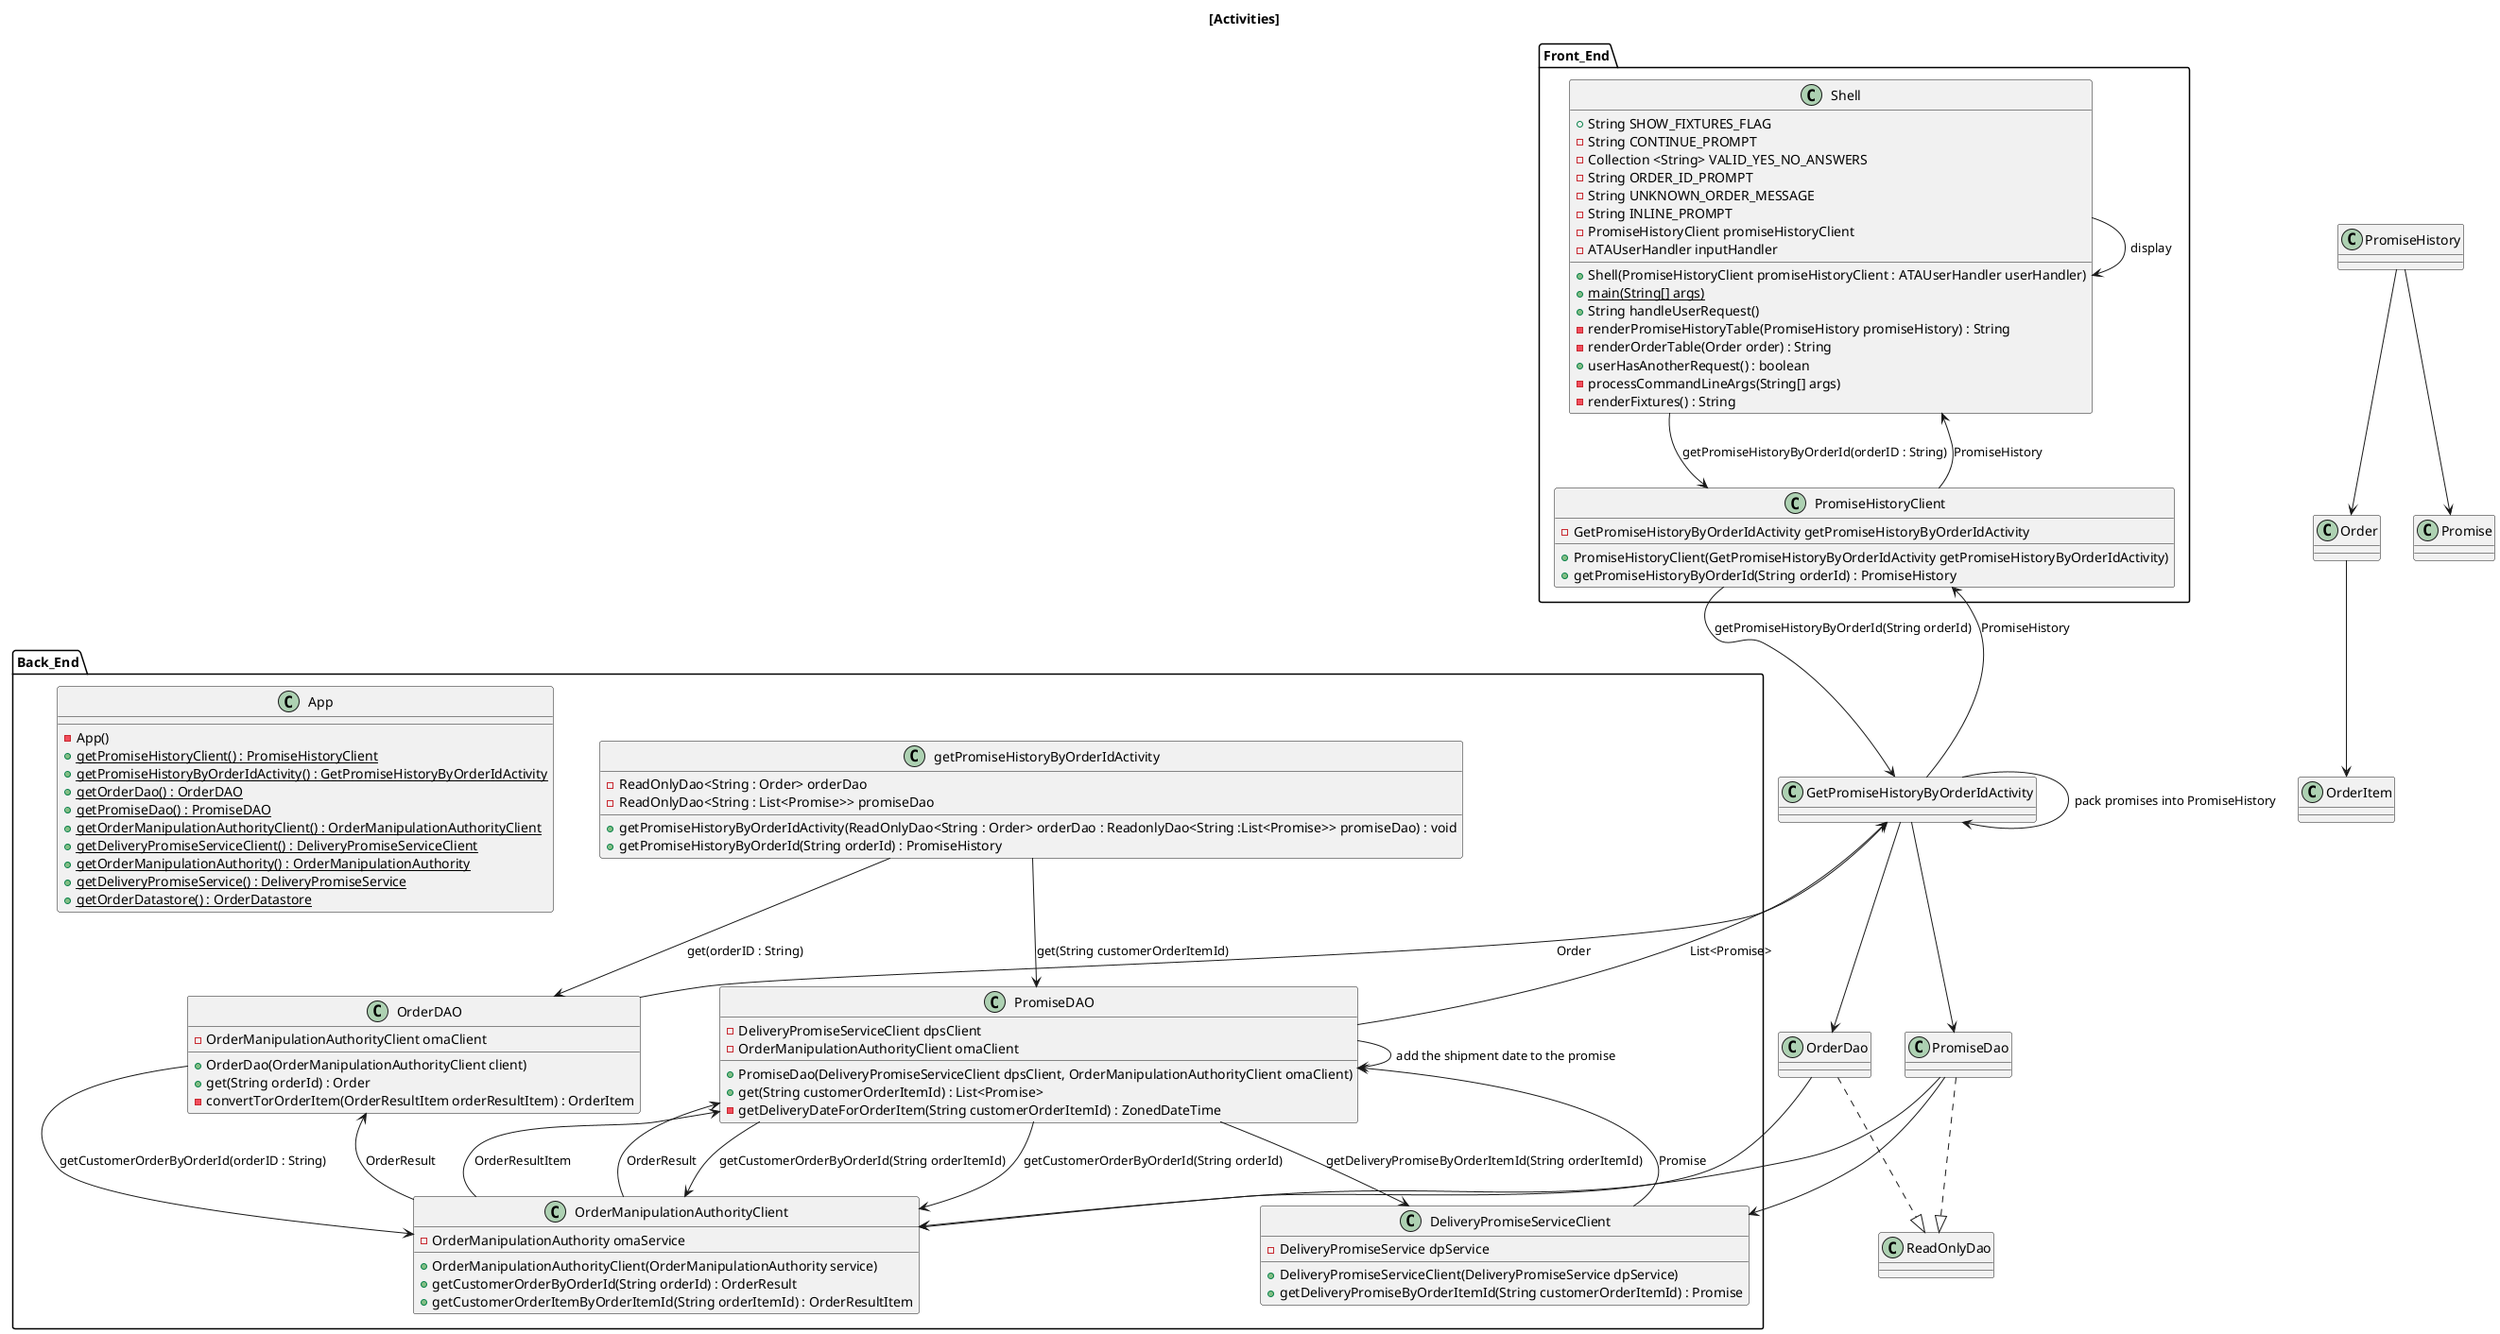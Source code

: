 @startuml
'https://plantuml.com/sequence-diagram

title [Activities]
package Front_End {
    class Shell {
        + String SHOW_FIXTURES_FLAG
        - String CONTINUE_PROMPT
        - Collection <String> VALID_YES_NO_ANSWERS
        - String ORDER_ID_PROMPT
        - String UNKNOWN_ORDER_MESSAGE
        - String INLINE_PROMPT
        - PromiseHistoryClient promiseHistoryClient
        - ATAUserHandler inputHandler
        + Shell(PromiseHistoryClient promiseHistoryClient : ATAUserHandler userHandler)
        + {static} main(String[] args)
        + String handleUserRequest()
        - renderPromiseHistoryTable(PromiseHistory promiseHistory) : String
        - renderOrderTable(Order order) : String
        + userHasAnotherRequest() : boolean
        - processCommandLineArgs(String[] args)
        - renderFixtures() : String
    }

    class PromiseHistoryClient {
        - GetPromiseHistoryByOrderIdActivity getPromiseHistoryByOrderIdActivity
        + PromiseHistoryClient(GetPromiseHistoryByOrderIdActivity getPromiseHistoryByOrderIdActivity)
        + getPromiseHistoryByOrderId(String orderId) : PromiseHistory

    }
}

package Back_End {
    class getPromiseHistoryByOrderIdActivity {
        - ReadOnlyDao<String : Order> orderDao
        - ReadOnlyDao<String : List<Promise>> promiseDao
        + getPromiseHistoryByOrderIdActivity(ReadOnlyDao<String : Order> orderDao : ReadonlyDao<String :List<Promise>> promiseDao) : void
        + getPromiseHistoryByOrderId(String orderId) : PromiseHistory
    }

    class OrderDAO {
        - OrderManipulationAuthorityClient omaClient
        + OrderDao(OrderManipulationAuthorityClient client)
        + get(String orderId) : Order
        - convertTorOrderItem(OrderResultItem orderResultItem) : OrderItem
    }

    class PromiseDAO {
        - DeliveryPromiseServiceClient dpsClient
        - OrderManipulationAuthorityClient omaClient
        + PromiseDao(DeliveryPromiseServiceClient dpsClient, OrderManipulationAuthorityClient omaClient)
        + get(String customerOrderItemId) : List<Promise>
        - getDeliveryDateForOrderItem(String customerOrderItemId) : ZonedDateTime
    }

    class OrderManipulationAuthorityClient {
        - OrderManipulationAuthority omaService
        + OrderManipulationAuthorityClient(OrderManipulationAuthority service)
        + getCustomerOrderByOrderId(String orderId) : OrderResult
        + getCustomerOrderItemByOrderItemId(String orderItemId) : OrderResultItem
    }

    class DeliveryPromiseServiceClient {
        - DeliveryPromiseService dpService
        + DeliveryPromiseServiceClient(DeliveryPromiseService dpService)
        + getDeliveryPromiseByOrderItemId(String customerOrderItemId) : Promise
    }

    class App {
        - App()
        + {static} getPromiseHistoryClient() : PromiseHistoryClient
        + {static} getPromiseHistoryByOrderIdActivity() : GetPromiseHistoryByOrderIdActivity
        + {static} getOrderDao() : OrderDAO
        + {static} getPromiseDao() : PromiseDAO
        + {static} getOrderManipulationAuthorityClient() : OrderManipulationAuthorityClient
        + {static} getDeliveryPromiseServiceClient() : DeliveryPromiseServiceClient
        + {static} getOrderManipulationAuthority() : OrderManipulationAuthority
        + {static} getDeliveryPromiseService() : DeliveryPromiseService
        + {static} getOrderDatastore() : OrderDatastore
    }
}

Shell --> PromiseHistoryClient : getPromiseHistoryByOrderId(orderID : String)
Shell --> Shell : display
Shell <-- PromiseHistoryClient : PromiseHistory

getPromiseHistoryByOrderIdActivity --> OrderDAO : get(orderID : String)
getPromiseHistoryByOrderIdActivity --> PromiseDAO : get(String customerOrderItemId)
GetPromiseHistoryByOrderIdActivity --> GetPromiseHistoryByOrderIdActivity : pack promises into PromiseHistory
GetPromiseHistoryByOrderIdActivity --> PromiseDao
GetPromiseHistoryByOrderIdActivity --> OrderDao
GetPromiseHistoryByOrderIdActivity <-- PromiseDAO : List<Promise>
GetPromiseHistoryByOrderIdActivity <-- OrderDAO : Order

PromiseHistoryClient --> GetPromiseHistoryByOrderIdActivity : getPromiseHistoryByOrderId(String orderId)
PromiseHistoryClient <-- GetPromiseHistoryByOrderIdActivity : PromiseHistory

PromiseHistory --> Order
PromiseHistory --> Promise

OrderDAO --> OrderManipulationAuthorityClient : getCustomerOrderByOrderId(orderID : String)
OrderDAO <-- OrderManipulationAuthorityClient : OrderResult
OrderDao --> OrderManipulationAuthorityClient
OrderDao ..|> ReadOnlyDao

Order --> OrderItem

PromiseDAO --> OrderManipulationAuthorityClient : getCustomerOrderByOrderId(String orderItemId)
PromiseDAO --> OrderManipulationAuthorityClient : getCustomerOrderByOrderId(String orderId)
PromiseDAO --> PromiseDAO : add the shipment date to the promise
PromiseDAO --> DeliveryPromiseServiceClient : getDeliveryPromiseByOrderItemId(String orderItemId)
PromiseDAO <-- OrderManipulationAuthorityClient : OrderResultItem
PromiseDAO <-- OrderManipulationAuthorityClient : OrderResult
PromiseDAO <-- DeliveryPromiseServiceClient : Promise
PromiseDao --> DeliveryPromiseServiceClient
PromiseDao --> OrderManipulationAuthorityClient
PromiseDao ..|> ReadOnlyDao














@enduml



